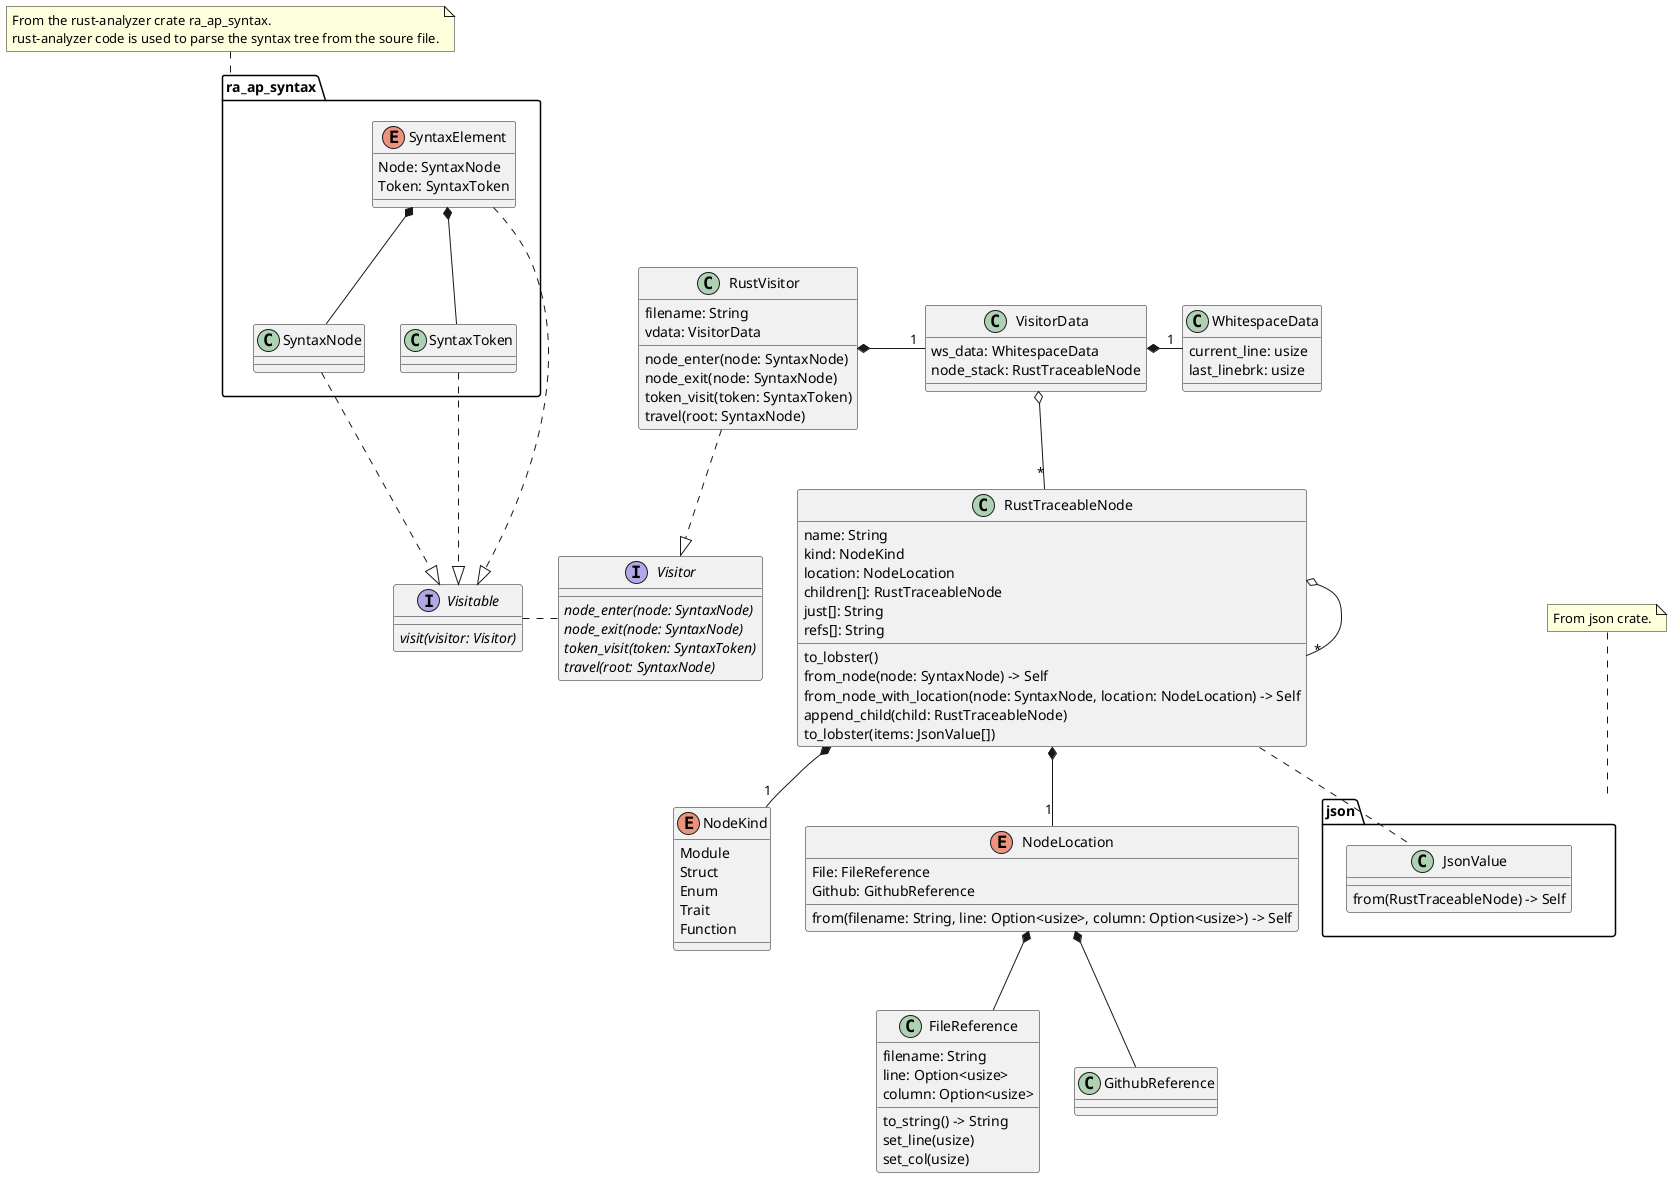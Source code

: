 @startuml lobster-rust-classes
package ra_ap_syntax {
    enum SyntaxElement {
        Node: SyntaxNode
        Token: SyntaxToken
    }

    class SyntaxNode {}
    class SyntaxToken {}
}

note "From the rust-analyzer crate ra_ap_syntax.\nrust-analyzer code is used to parse the syntax tree from the soure file." as SyntaxNote

SyntaxNote .. ra_ap_syntax



SyntaxElement *-- SyntaxNode
SyntaxElement *-- SyntaxToken

interface Visitable {
    {abstract} visit(visitor: Visitor)
}

SyntaxElement ..|> Visitable
SyntaxNode ..|> Visitable
SyntaxToken ..|> Visitable

interface Visitor {
    {abstract} node_enter(node: SyntaxNode)
    {abstract} node_exit(node: SyntaxNode)
    {abstract} token_visit(token: SyntaxToken)
    {abstract} travel(root: SyntaxNode)
}

Visitable .right. Visitor

class RustVisitor {
    filename: String
    vdata: VisitorData
    node_enter(node: SyntaxNode)
    node_exit(node: SyntaxNode)
    token_visit(token: SyntaxToken)
    travel(root: SyntaxNode)
}

RustVisitor ..|> Visitor

class VisitorData {
    ws_data: WhitespaceData
    node_stack: RustTraceableNode
}

RustVisitor *- "1" VisitorData

class WhitespaceData {
    current_line: usize
    last_linebrk: usize
}

VisitorData *- "1" WhitespaceData
VisitorData o-- "*" RustTraceableNode

enum NodeKind {
    Module
    Struct
    Enum
    Trait
    Function
}

class RustTraceableNode {
    name: String
    kind: NodeKind
    location: NodeLocation
    children[]: RustTraceableNode
    just[]: String
    refs[]: String

    to_lobster()
    from_node(node: SyntaxNode) -> Self
    from_node_with_location(node: SyntaxNode, location: NodeLocation) -> Self
    append_child(child: RustTraceableNode)
    to_lobster(items: JsonValue[])
}

RustTraceableNode o-- "*" RustTraceableNode

enum NodeLocation {
    File: FileReference
    Github: GithubReference

    from(filename: String, line: Option<usize>, column: Option<usize>) -> Self
}

class FileReference {
    filename: String
    line: Option<usize>
    column: Option<usize>
    to_string() -> String
    set_line(usize)
    set_col(usize)
}

class GithubReference{}

NodeLocation *-- FileReference
NodeLocation *-- GithubReference

RustTraceableNode *-- "1" NodeKind
RustTraceableNode *-- "1" NodeLocation

package json {
    class JsonValue {
        from(RustTraceableNode) -> Self
    }
}

RustTraceableNode .. JsonValue

note "From json crate." as JsonNote

JsonNote .. json

@enduml